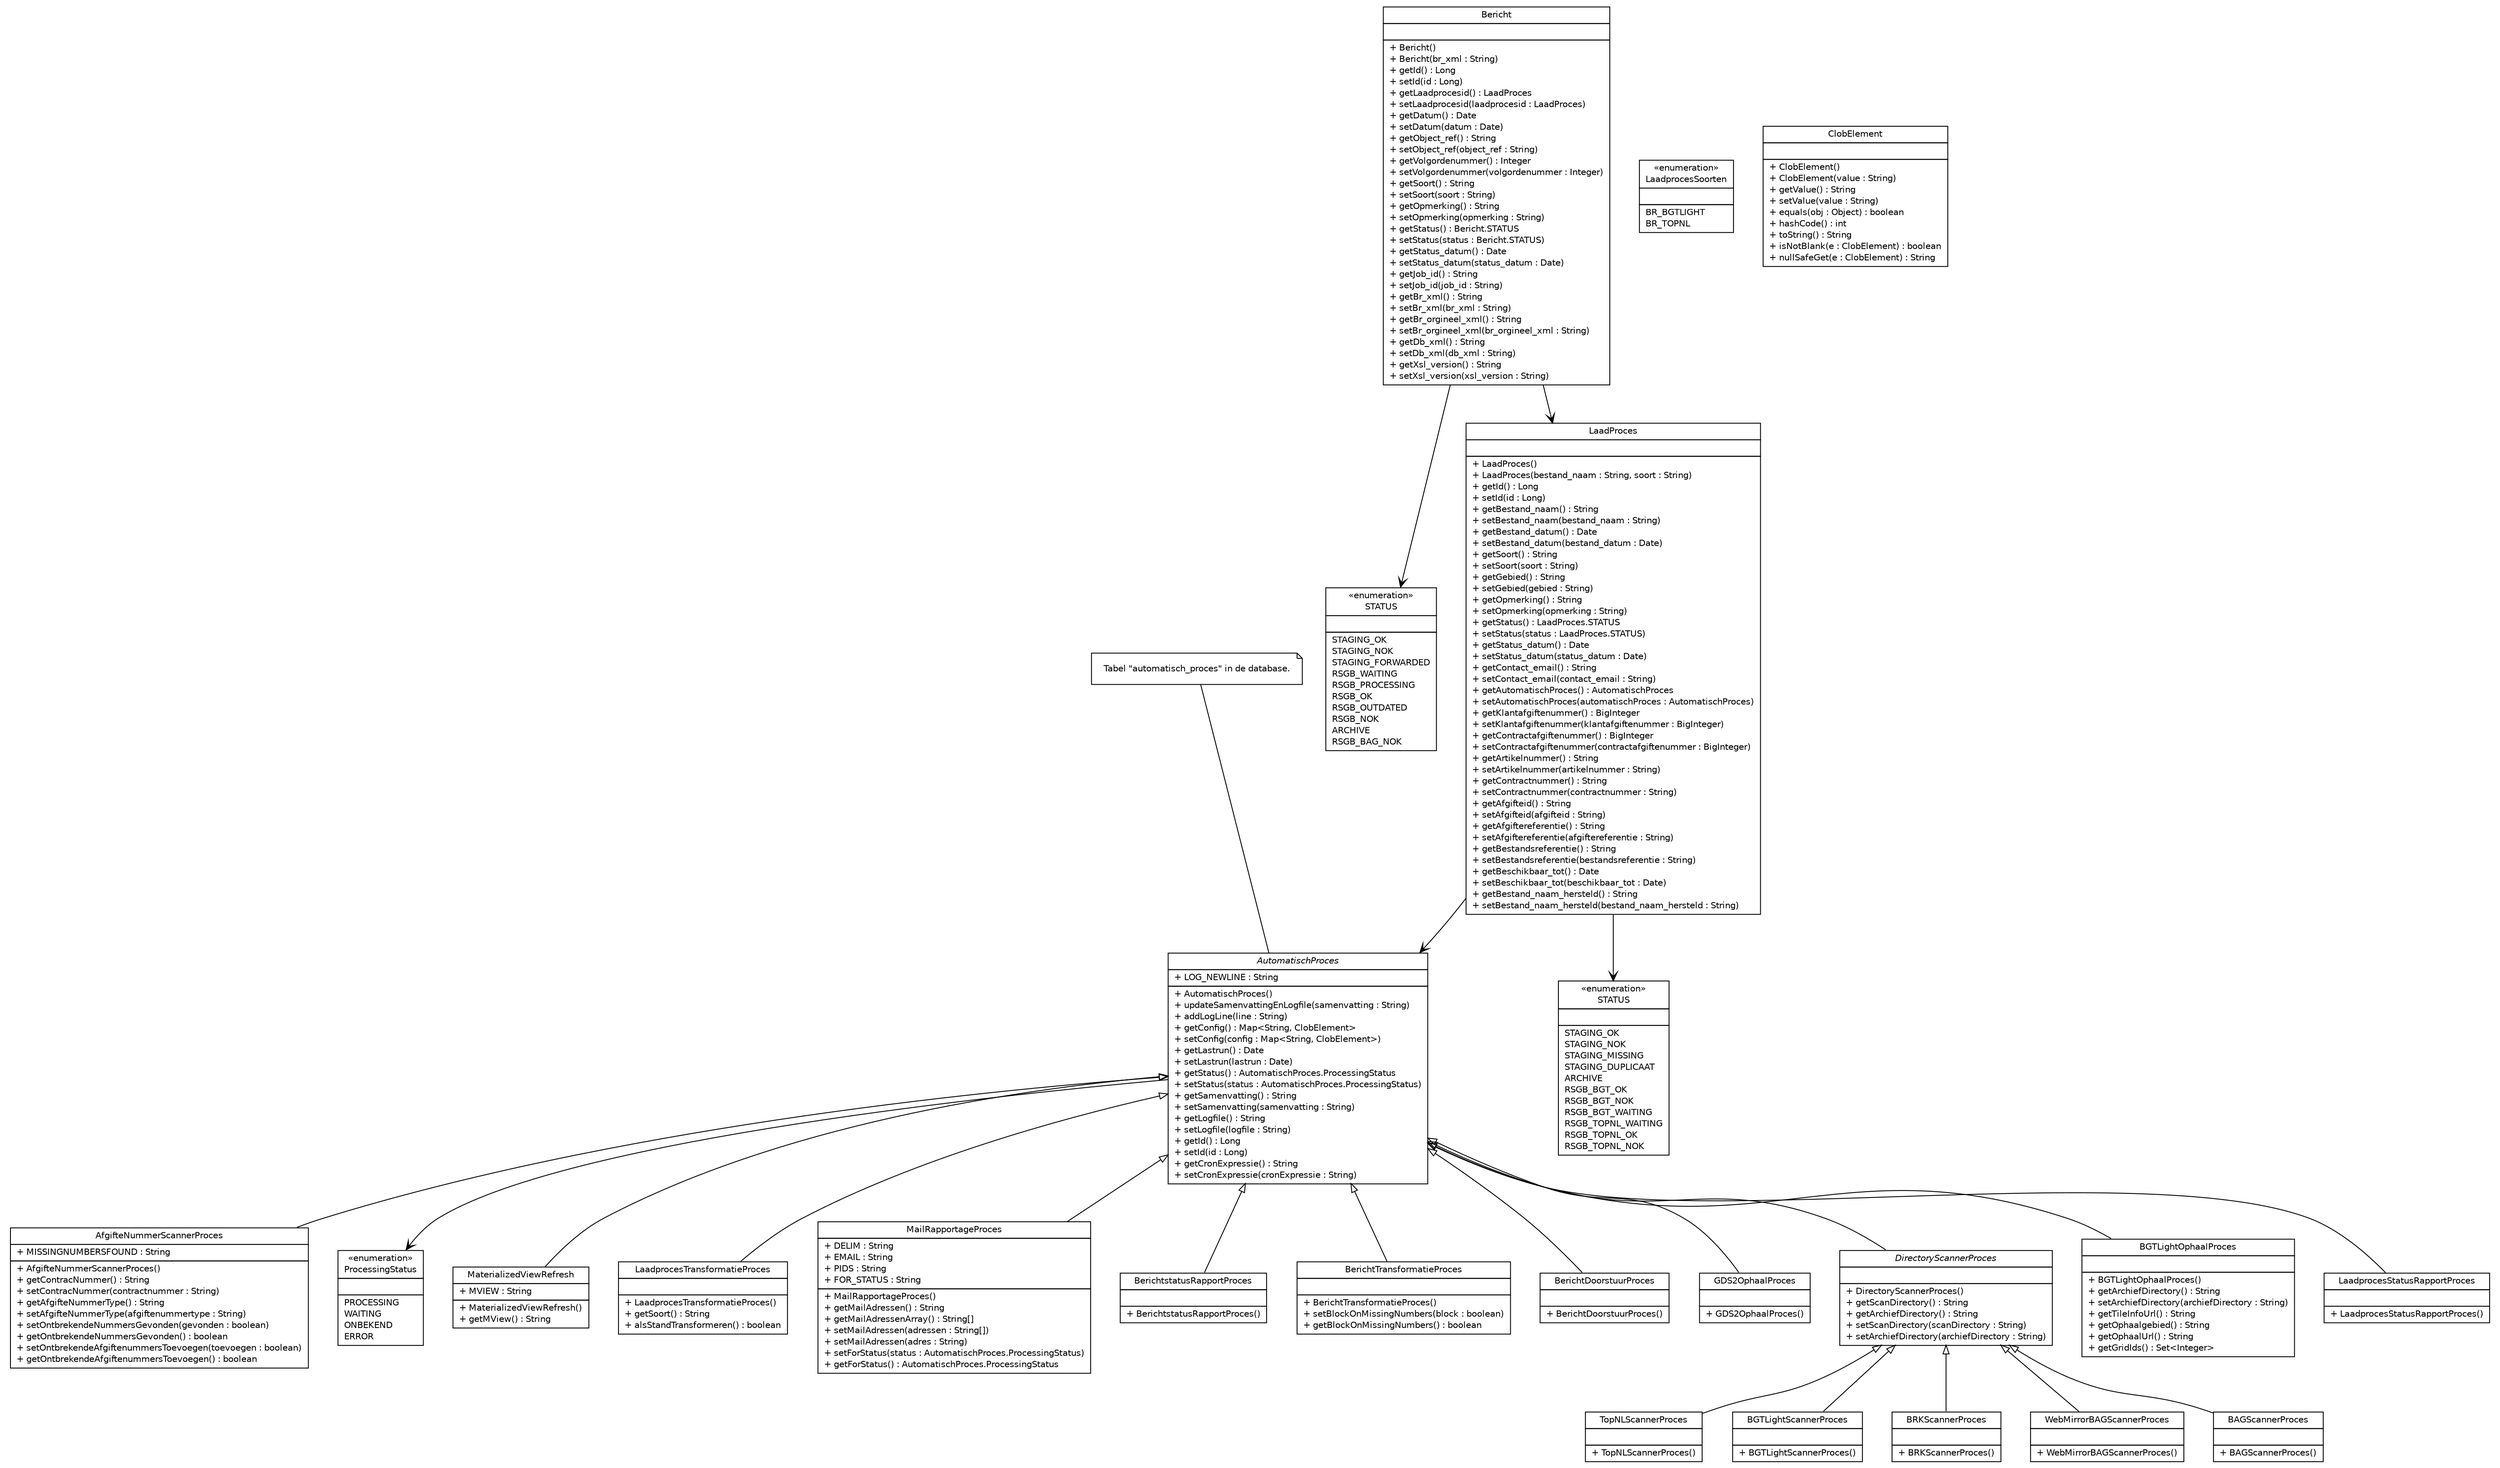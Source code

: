#!/usr/local/bin/dot
#
# Class diagram 
# Generated by UMLGraph version R5_6-24-gf6e263 (http://www.umlgraph.org/)
#

digraph G {
	edge [fontname="Helvetica",fontsize=10,labelfontname="Helvetica",labelfontsize=10];
	node [fontname="Helvetica",fontsize=10,shape=plaintext];
	nodesep=0.25;
	ranksep=0.5;
	// nl.b3p.brmo.persistence.staging.TopNLScannerProces
	c0 [label=<<table title="nl.b3p.brmo.persistence.staging.TopNLScannerProces" border="0" cellborder="1" cellspacing="0" cellpadding="2" port="p" href="./TopNLScannerProces.html">
		<tr><td><table border="0" cellspacing="0" cellpadding="1">
<tr><td align="center" balign="center"> TopNLScannerProces </td></tr>
		</table></td></tr>
		<tr><td><table border="0" cellspacing="0" cellpadding="1">
<tr><td align="left" balign="left">  </td></tr>
		</table></td></tr>
		<tr><td><table border="0" cellspacing="0" cellpadding="1">
<tr><td align="left" balign="left"> + TopNLScannerProces() </td></tr>
		</table></td></tr>
		</table>>, URL="./TopNLScannerProces.html", fontname="Helvetica", fontcolor="black", fontsize=10.0];
	// nl.b3p.brmo.persistence.staging.BGTLightScannerProces
	c1 [label=<<table title="nl.b3p.brmo.persistence.staging.BGTLightScannerProces" border="0" cellborder="1" cellspacing="0" cellpadding="2" port="p" href="./BGTLightScannerProces.html">
		<tr><td><table border="0" cellspacing="0" cellpadding="1">
<tr><td align="center" balign="center"> BGTLightScannerProces </td></tr>
		</table></td></tr>
		<tr><td><table border="0" cellspacing="0" cellpadding="1">
<tr><td align="left" balign="left">  </td></tr>
		</table></td></tr>
		<tr><td><table border="0" cellspacing="0" cellpadding="1">
<tr><td align="left" balign="left"> + BGTLightScannerProces() </td></tr>
		</table></td></tr>
		</table>>, URL="./BGTLightScannerProces.html", fontname="Helvetica", fontcolor="black", fontsize=10.0];
	// nl.b3p.brmo.persistence.staging.AfgifteNummerScannerProces
	c2 [label=<<table title="nl.b3p.brmo.persistence.staging.AfgifteNummerScannerProces" border="0" cellborder="1" cellspacing="0" cellpadding="2" port="p" href="./AfgifteNummerScannerProces.html">
		<tr><td><table border="0" cellspacing="0" cellpadding="1">
<tr><td align="center" balign="center"> AfgifteNummerScannerProces </td></tr>
		</table></td></tr>
		<tr><td><table border="0" cellspacing="0" cellpadding="1">
<tr><td align="left" balign="left"> + MISSINGNUMBERSFOUND : String </td></tr>
		</table></td></tr>
		<tr><td><table border="0" cellspacing="0" cellpadding="1">
<tr><td align="left" balign="left"> + AfgifteNummerScannerProces() </td></tr>
<tr><td align="left" balign="left"> + getContracNummer() : String </td></tr>
<tr><td align="left" balign="left"> + setContracNummer(contractnummer : String) </td></tr>
<tr><td align="left" balign="left"> + getAfgifteNummerType() : String </td></tr>
<tr><td align="left" balign="left"> + setAfgifteNummerType(afgiftenummertype : String) </td></tr>
<tr><td align="left" balign="left"> + setOntbrekendeNummersGevonden(gevonden : boolean) </td></tr>
<tr><td align="left" balign="left"> + getOntbrekendeNummersGevonden() : boolean </td></tr>
<tr><td align="left" balign="left"> + setOntbrekendeAfgiftenummersToevoegen(toevoegen : boolean) </td></tr>
<tr><td align="left" balign="left"> + getOntbrekendeAfgiftenummersToevoegen() : boolean </td></tr>
		</table></td></tr>
		</table>>, URL="./AfgifteNummerScannerProces.html", fontname="Helvetica", fontcolor="black", fontsize=10.0];
	// nl.b3p.brmo.persistence.staging.AutomatischProces
	c3 [label=<<table title="nl.b3p.brmo.persistence.staging.AutomatischProces" border="0" cellborder="1" cellspacing="0" cellpadding="2" port="p" href="./AutomatischProces.html">
		<tr><td><table border="0" cellspacing="0" cellpadding="1">
<tr><td align="center" balign="center"><font face="Helvetica-Oblique"> AutomatischProces </font></td></tr>
		</table></td></tr>
		<tr><td><table border="0" cellspacing="0" cellpadding="1">
<tr><td align="left" balign="left"> + LOG_NEWLINE : String </td></tr>
		</table></td></tr>
		<tr><td><table border="0" cellspacing="0" cellpadding="1">
<tr><td align="left" balign="left"> + AutomatischProces() </td></tr>
<tr><td align="left" balign="left"> + updateSamenvattingEnLogfile(samenvatting : String) </td></tr>
<tr><td align="left" balign="left"> + addLogLine(line : String) </td></tr>
<tr><td align="left" balign="left"> + getConfig() : Map&lt;String, ClobElement&gt; </td></tr>
<tr><td align="left" balign="left"> + setConfig(config : Map&lt;String, ClobElement&gt;) </td></tr>
<tr><td align="left" balign="left"> + getLastrun() : Date </td></tr>
<tr><td align="left" balign="left"> + setLastrun(lastrun : Date) </td></tr>
<tr><td align="left" balign="left"> + getStatus() : AutomatischProces.ProcessingStatus </td></tr>
<tr><td align="left" balign="left"> + setStatus(status : AutomatischProces.ProcessingStatus) </td></tr>
<tr><td align="left" balign="left"> + getSamenvatting() : String </td></tr>
<tr><td align="left" balign="left"> + setSamenvatting(samenvatting : String) </td></tr>
<tr><td align="left" balign="left"> + getLogfile() : String </td></tr>
<tr><td align="left" balign="left"> + setLogfile(logfile : String) </td></tr>
<tr><td align="left" balign="left"> + getId() : Long </td></tr>
<tr><td align="left" balign="left"> + setId(id : Long) </td></tr>
<tr><td align="left" balign="left"> + getCronExpressie() : String </td></tr>
<tr><td align="left" balign="left"> + setCronExpressie(cronExpressie : String) </td></tr>
		</table></td></tr>
		</table>>, URL="./AutomatischProces.html", fontname="Helvetica", fontcolor="black", fontsize=10.0];
	// Note annotation
	n0cc3 [label=<<table title="nl.b3p.brmo.persistence.staging.AutomatischProces" border="0" cellborder="0" cellspacing="0" cellpadding="2" port="p" href="./AutomatischProces.html">
		<tr><td><table border="0" cellspacing="0" cellpadding="1">
<tr><td align="left" balign="left"> Tabel "automatisch_proces" in de database. </td></tr>
		</table></td></tr>
		</table>>, fontname="Helvetica", fontcolor="black", fontsize=10.0, shape=note];
	n0cc3 -> c3:p[arrowhead=none];
	// nl.b3p.brmo.persistence.staging.AutomatischProces.ProcessingStatus
	c4 [label=<<table title="nl.b3p.brmo.persistence.staging.AutomatischProces.ProcessingStatus" border="0" cellborder="1" cellspacing="0" cellpadding="2" port="p" href="./AutomatischProces.ProcessingStatus.html">
		<tr><td><table border="0" cellspacing="0" cellpadding="1">
<tr><td align="center" balign="center"> &#171;enumeration&#187; </td></tr>
<tr><td align="center" balign="center"> ProcessingStatus </td></tr>
		</table></td></tr>
		<tr><td><table border="0" cellspacing="0" cellpadding="1">
<tr><td align="left" balign="left">  </td></tr>
		</table></td></tr>
		<tr><td><table border="0" cellspacing="0" cellpadding="1">
<tr><td align="left" balign="left"> PROCESSING </td></tr>
<tr><td align="left" balign="left"> WAITING </td></tr>
<tr><td align="left" balign="left"> ONBEKEND </td></tr>
<tr><td align="left" balign="left"> ERROR </td></tr>
		</table></td></tr>
		</table>>, URL="./AutomatischProces.ProcessingStatus.html", fontname="Helvetica", fontcolor="black", fontsize=10.0];
	// nl.b3p.brmo.persistence.staging.MaterializedViewRefresh
	c5 [label=<<table title="nl.b3p.brmo.persistence.staging.MaterializedViewRefresh" border="0" cellborder="1" cellspacing="0" cellpadding="2" port="p" href="./MaterializedViewRefresh.html">
		<tr><td><table border="0" cellspacing="0" cellpadding="1">
<tr><td align="center" balign="center"> MaterializedViewRefresh </td></tr>
		</table></td></tr>
		<tr><td><table border="0" cellspacing="0" cellpadding="1">
<tr><td align="left" balign="left"> + MVIEW : String </td></tr>
		</table></td></tr>
		<tr><td><table border="0" cellspacing="0" cellpadding="1">
<tr><td align="left" balign="left"> + MaterializedViewRefresh() </td></tr>
<tr><td align="left" balign="left"> + getMView() : String </td></tr>
		</table></td></tr>
		</table>>, URL="./MaterializedViewRefresh.html", fontname="Helvetica", fontcolor="black", fontsize=10.0];
	// nl.b3p.brmo.persistence.staging.LaadprocesTransformatieProces
	c6 [label=<<table title="nl.b3p.brmo.persistence.staging.LaadprocesTransformatieProces" border="0" cellborder="1" cellspacing="0" cellpadding="2" port="p" href="./LaadprocesTransformatieProces.html">
		<tr><td><table border="0" cellspacing="0" cellpadding="1">
<tr><td align="center" balign="center"> LaadprocesTransformatieProces </td></tr>
		</table></td></tr>
		<tr><td><table border="0" cellspacing="0" cellpadding="1">
<tr><td align="left" balign="left">  </td></tr>
		</table></td></tr>
		<tr><td><table border="0" cellspacing="0" cellpadding="1">
<tr><td align="left" balign="left"> + LaadprocesTransformatieProces() </td></tr>
<tr><td align="left" balign="left"> + getSoort() : String </td></tr>
<tr><td align="left" balign="left"> + alsStandTransformeren() : boolean </td></tr>
		</table></td></tr>
		</table>>, URL="./LaadprocesTransformatieProces.html", fontname="Helvetica", fontcolor="black", fontsize=10.0];
	// nl.b3p.brmo.persistence.staging.LaadprocesTransformatieProces.LaadprocesSoorten
	c7 [label=<<table title="nl.b3p.brmo.persistence.staging.LaadprocesTransformatieProces.LaadprocesSoorten" border="0" cellborder="1" cellspacing="0" cellpadding="2" port="p" href="./LaadprocesTransformatieProces.LaadprocesSoorten.html">
		<tr><td><table border="0" cellspacing="0" cellpadding="1">
<tr><td align="center" balign="center"> &#171;enumeration&#187; </td></tr>
<tr><td align="center" balign="center"> LaadprocesSoorten </td></tr>
		</table></td></tr>
		<tr><td><table border="0" cellspacing="0" cellpadding="1">
<tr><td align="left" balign="left">  </td></tr>
		</table></td></tr>
		<tr><td><table border="0" cellspacing="0" cellpadding="1">
<tr><td align="left" balign="left"> BR_BGTLIGHT </td></tr>
<tr><td align="left" balign="left"> BR_TOPNL </td></tr>
		</table></td></tr>
		</table>>, URL="./LaadprocesTransformatieProces.LaadprocesSoorten.html", fontname="Helvetica", fontcolor="black", fontsize=10.0];
	// nl.b3p.brmo.persistence.staging.BRKScannerProces
	c8 [label=<<table title="nl.b3p.brmo.persistence.staging.BRKScannerProces" border="0" cellborder="1" cellspacing="0" cellpadding="2" port="p" href="./BRKScannerProces.html">
		<tr><td><table border="0" cellspacing="0" cellpadding="1">
<tr><td align="center" balign="center"> BRKScannerProces </td></tr>
		</table></td></tr>
		<tr><td><table border="0" cellspacing="0" cellpadding="1">
<tr><td align="left" balign="left">  </td></tr>
		</table></td></tr>
		<tr><td><table border="0" cellspacing="0" cellpadding="1">
<tr><td align="left" balign="left"> + BRKScannerProces() </td></tr>
		</table></td></tr>
		</table>>, URL="./BRKScannerProces.html", fontname="Helvetica", fontcolor="black", fontsize=10.0];
	// nl.b3p.brmo.persistence.staging.MailRapportageProces
	c9 [label=<<table title="nl.b3p.brmo.persistence.staging.MailRapportageProces" border="0" cellborder="1" cellspacing="0" cellpadding="2" port="p" href="./MailRapportageProces.html">
		<tr><td><table border="0" cellspacing="0" cellpadding="1">
<tr><td align="center" balign="center"> MailRapportageProces </td></tr>
		</table></td></tr>
		<tr><td><table border="0" cellspacing="0" cellpadding="1">
<tr><td align="left" balign="left"> + DELIM : String </td></tr>
<tr><td align="left" balign="left"> + EMAIL : String </td></tr>
<tr><td align="left" balign="left"> + PIDS : String </td></tr>
<tr><td align="left" balign="left"> + FOR_STATUS : String </td></tr>
		</table></td></tr>
		<tr><td><table border="0" cellspacing="0" cellpadding="1">
<tr><td align="left" balign="left"> + MailRapportageProces() </td></tr>
<tr><td align="left" balign="left"> + getMailAdressen() : String </td></tr>
<tr><td align="left" balign="left"> + getMailAdressenArray() : String[] </td></tr>
<tr><td align="left" balign="left"> + setMailAdressen(adressen : String[]) </td></tr>
<tr><td align="left" balign="left"> + setMailAdressen(adres : String) </td></tr>
<tr><td align="left" balign="left"> + setForStatus(status : AutomatischProces.ProcessingStatus) </td></tr>
<tr><td align="left" balign="left"> + getForStatus() : AutomatischProces.ProcessingStatus </td></tr>
		</table></td></tr>
		</table>>, URL="./MailRapportageProces.html", fontname="Helvetica", fontcolor="black", fontsize=10.0];
	// nl.b3p.brmo.persistence.staging.BerichtstatusRapportProces
	c10 [label=<<table title="nl.b3p.brmo.persistence.staging.BerichtstatusRapportProces" border="0" cellborder="1" cellspacing="0" cellpadding="2" port="p" href="./BerichtstatusRapportProces.html">
		<tr><td><table border="0" cellspacing="0" cellpadding="1">
<tr><td align="center" balign="center"> BerichtstatusRapportProces </td></tr>
		</table></td></tr>
		<tr><td><table border="0" cellspacing="0" cellpadding="1">
<tr><td align="left" balign="left">  </td></tr>
		</table></td></tr>
		<tr><td><table border="0" cellspacing="0" cellpadding="1">
<tr><td align="left" balign="left"> + BerichtstatusRapportProces() </td></tr>
		</table></td></tr>
		</table>>, URL="./BerichtstatusRapportProces.html", fontname="Helvetica", fontcolor="black", fontsize=10.0];
	// nl.b3p.brmo.persistence.staging.BerichtTransformatieProces
	c11 [label=<<table title="nl.b3p.brmo.persistence.staging.BerichtTransformatieProces" border="0" cellborder="1" cellspacing="0" cellpadding="2" port="p" href="./BerichtTransformatieProces.html">
		<tr><td><table border="0" cellspacing="0" cellpadding="1">
<tr><td align="center" balign="center"> BerichtTransformatieProces </td></tr>
		</table></td></tr>
		<tr><td><table border="0" cellspacing="0" cellpadding="1">
<tr><td align="left" balign="left">  </td></tr>
		</table></td></tr>
		<tr><td><table border="0" cellspacing="0" cellpadding="1">
<tr><td align="left" balign="left"> + BerichtTransformatieProces() </td></tr>
<tr><td align="left" balign="left"> + setBlockOnMissingNumbers(block : boolean) </td></tr>
<tr><td align="left" balign="left"> + getBlockOnMissingNumbers() : boolean </td></tr>
		</table></td></tr>
		</table>>, URL="./BerichtTransformatieProces.html", fontname="Helvetica", fontcolor="black", fontsize=10.0];
	// nl.b3p.brmo.persistence.staging.BerichtDoorstuurProces
	c12 [label=<<table title="nl.b3p.brmo.persistence.staging.BerichtDoorstuurProces" border="0" cellborder="1" cellspacing="0" cellpadding="2" port="p" href="./BerichtDoorstuurProces.html">
		<tr><td><table border="0" cellspacing="0" cellpadding="1">
<tr><td align="center" balign="center"> BerichtDoorstuurProces </td></tr>
		</table></td></tr>
		<tr><td><table border="0" cellspacing="0" cellpadding="1">
<tr><td align="left" balign="left">  </td></tr>
		</table></td></tr>
		<tr><td><table border="0" cellspacing="0" cellpadding="1">
<tr><td align="left" balign="left"> + BerichtDoorstuurProces() </td></tr>
		</table></td></tr>
		</table>>, URL="./BerichtDoorstuurProces.html", fontname="Helvetica", fontcolor="black", fontsize=10.0];
	// nl.b3p.brmo.persistence.staging.WebMirrorBAGScannerProces
	c13 [label=<<table title="nl.b3p.brmo.persistence.staging.WebMirrorBAGScannerProces" border="0" cellborder="1" cellspacing="0" cellpadding="2" port="p" href="./WebMirrorBAGScannerProces.html">
		<tr><td><table border="0" cellspacing="0" cellpadding="1">
<tr><td align="center" balign="center"> WebMirrorBAGScannerProces </td></tr>
		</table></td></tr>
		<tr><td><table border="0" cellspacing="0" cellpadding="1">
<tr><td align="left" balign="left">  </td></tr>
		</table></td></tr>
		<tr><td><table border="0" cellspacing="0" cellpadding="1">
<tr><td align="left" balign="left"> + WebMirrorBAGScannerProces() </td></tr>
		</table></td></tr>
		</table>>, URL="./WebMirrorBAGScannerProces.html", fontname="Helvetica", fontcolor="black", fontsize=10.0];
	// nl.b3p.brmo.persistence.staging.GDS2OphaalProces
	c14 [label=<<table title="nl.b3p.brmo.persistence.staging.GDS2OphaalProces" border="0" cellborder="1" cellspacing="0" cellpadding="2" port="p" href="./GDS2OphaalProces.html">
		<tr><td><table border="0" cellspacing="0" cellpadding="1">
<tr><td align="center" balign="center"> GDS2OphaalProces </td></tr>
		</table></td></tr>
		<tr><td><table border="0" cellspacing="0" cellpadding="1">
<tr><td align="left" balign="left">  </td></tr>
		</table></td></tr>
		<tr><td><table border="0" cellspacing="0" cellpadding="1">
<tr><td align="left" balign="left"> + GDS2OphaalProces() </td></tr>
		</table></td></tr>
		</table>>, URL="./GDS2OphaalProces.html", fontname="Helvetica", fontcolor="black", fontsize=10.0];
	// nl.b3p.brmo.persistence.staging.DirectoryScannerProces
	c15 [label=<<table title="nl.b3p.brmo.persistence.staging.DirectoryScannerProces" border="0" cellborder="1" cellspacing="0" cellpadding="2" port="p" href="./DirectoryScannerProces.html">
		<tr><td><table border="0" cellspacing="0" cellpadding="1">
<tr><td align="center" balign="center"><font face="Helvetica-Oblique"> DirectoryScannerProces </font></td></tr>
		</table></td></tr>
		<tr><td><table border="0" cellspacing="0" cellpadding="1">
<tr><td align="left" balign="left">  </td></tr>
		</table></td></tr>
		<tr><td><table border="0" cellspacing="0" cellpadding="1">
<tr><td align="left" balign="left"> + DirectoryScannerProces() </td></tr>
<tr><td align="left" balign="left"> + getScanDirectory() : String </td></tr>
<tr><td align="left" balign="left"> + getArchiefDirectory() : String </td></tr>
<tr><td align="left" balign="left"> + setScanDirectory(scanDirectory : String) </td></tr>
<tr><td align="left" balign="left"> + setArchiefDirectory(archiefDirectory : String) </td></tr>
		</table></td></tr>
		</table>>, URL="./DirectoryScannerProces.html", fontname="Helvetica", fontcolor="black", fontsize=10.0];
	// nl.b3p.brmo.persistence.staging.Bericht
	c16 [label=<<table title="nl.b3p.brmo.persistence.staging.Bericht" border="0" cellborder="1" cellspacing="0" cellpadding="2" port="p" href="./Bericht.html">
		<tr><td><table border="0" cellspacing="0" cellpadding="1">
<tr><td align="center" balign="center"> Bericht </td></tr>
		</table></td></tr>
		<tr><td><table border="0" cellspacing="0" cellpadding="1">
<tr><td align="left" balign="left">  </td></tr>
		</table></td></tr>
		<tr><td><table border="0" cellspacing="0" cellpadding="1">
<tr><td align="left" balign="left"> + Bericht() </td></tr>
<tr><td align="left" balign="left"> + Bericht(br_xml : String) </td></tr>
<tr><td align="left" balign="left"> + getId() : Long </td></tr>
<tr><td align="left" balign="left"> + setId(id : Long) </td></tr>
<tr><td align="left" balign="left"> + getLaadprocesid() : LaadProces </td></tr>
<tr><td align="left" balign="left"> + setLaadprocesid(laadprocesid : LaadProces) </td></tr>
<tr><td align="left" balign="left"> + getDatum() : Date </td></tr>
<tr><td align="left" balign="left"> + setDatum(datum : Date) </td></tr>
<tr><td align="left" balign="left"> + getObject_ref() : String </td></tr>
<tr><td align="left" balign="left"> + setObject_ref(object_ref : String) </td></tr>
<tr><td align="left" balign="left"> + getVolgordenummer() : Integer </td></tr>
<tr><td align="left" balign="left"> + setVolgordenummer(volgordenummer : Integer) </td></tr>
<tr><td align="left" balign="left"> + getSoort() : String </td></tr>
<tr><td align="left" balign="left"> + setSoort(soort : String) </td></tr>
<tr><td align="left" balign="left"> + getOpmerking() : String </td></tr>
<tr><td align="left" balign="left"> + setOpmerking(opmerking : String) </td></tr>
<tr><td align="left" balign="left"> + getStatus() : Bericht.STATUS </td></tr>
<tr><td align="left" balign="left"> + setStatus(status : Bericht.STATUS) </td></tr>
<tr><td align="left" balign="left"> + getStatus_datum() : Date </td></tr>
<tr><td align="left" balign="left"> + setStatus_datum(status_datum : Date) </td></tr>
<tr><td align="left" balign="left"> + getJob_id() : String </td></tr>
<tr><td align="left" balign="left"> + setJob_id(job_id : String) </td></tr>
<tr><td align="left" balign="left"> + getBr_xml() : String </td></tr>
<tr><td align="left" balign="left"> + setBr_xml(br_xml : String) </td></tr>
<tr><td align="left" balign="left"> + getBr_orgineel_xml() : String </td></tr>
<tr><td align="left" balign="left"> + setBr_orgineel_xml(br_orgineel_xml : String) </td></tr>
<tr><td align="left" balign="left"> + getDb_xml() : String </td></tr>
<tr><td align="left" balign="left"> + setDb_xml(db_xml : String) </td></tr>
<tr><td align="left" balign="left"> + getXsl_version() : String </td></tr>
<tr><td align="left" balign="left"> + setXsl_version(xsl_version : String) </td></tr>
		</table></td></tr>
		</table>>, URL="./Bericht.html", fontname="Helvetica", fontcolor="black", fontsize=10.0];
	// nl.b3p.brmo.persistence.staging.Bericht.STATUS
	c17 [label=<<table title="nl.b3p.brmo.persistence.staging.Bericht.STATUS" border="0" cellborder="1" cellspacing="0" cellpadding="2" port="p" href="./Bericht.STATUS.html">
		<tr><td><table border="0" cellspacing="0" cellpadding="1">
<tr><td align="center" balign="center"> &#171;enumeration&#187; </td></tr>
<tr><td align="center" balign="center"> STATUS </td></tr>
		</table></td></tr>
		<tr><td><table border="0" cellspacing="0" cellpadding="1">
<tr><td align="left" balign="left">  </td></tr>
		</table></td></tr>
		<tr><td><table border="0" cellspacing="0" cellpadding="1">
<tr><td align="left" balign="left"> STAGING_OK </td></tr>
<tr><td align="left" balign="left"> STAGING_NOK </td></tr>
<tr><td align="left" balign="left"> STAGING_FORWARDED </td></tr>
<tr><td align="left" balign="left"> RSGB_WAITING </td></tr>
<tr><td align="left" balign="left"> RSGB_PROCESSING </td></tr>
<tr><td align="left" balign="left"> RSGB_OK </td></tr>
<tr><td align="left" balign="left"> RSGB_OUTDATED </td></tr>
<tr><td align="left" balign="left"> RSGB_NOK </td></tr>
<tr><td align="left" balign="left"> ARCHIVE </td></tr>
<tr><td align="left" balign="left"> RSGB_BAG_NOK </td></tr>
		</table></td></tr>
		</table>>, URL="./Bericht.STATUS.html", fontname="Helvetica", fontcolor="black", fontsize=10.0];
	// nl.b3p.brmo.persistence.staging.ClobElement
	c18 [label=<<table title="nl.b3p.brmo.persistence.staging.ClobElement" border="0" cellborder="1" cellspacing="0" cellpadding="2" port="p" href="./ClobElement.html">
		<tr><td><table border="0" cellspacing="0" cellpadding="1">
<tr><td align="center" balign="center"> ClobElement </td></tr>
		</table></td></tr>
		<tr><td><table border="0" cellspacing="0" cellpadding="1">
<tr><td align="left" balign="left">  </td></tr>
		</table></td></tr>
		<tr><td><table border="0" cellspacing="0" cellpadding="1">
<tr><td align="left" balign="left"> + ClobElement() </td></tr>
<tr><td align="left" balign="left"> + ClobElement(value : String) </td></tr>
<tr><td align="left" balign="left"> + getValue() : String </td></tr>
<tr><td align="left" balign="left"> + setValue(value : String) </td></tr>
<tr><td align="left" balign="left"> + equals(obj : Object) : boolean </td></tr>
<tr><td align="left" balign="left"> + hashCode() : int </td></tr>
<tr><td align="left" balign="left"> + toString() : String </td></tr>
<tr><td align="left" balign="left"> + isNotBlank(e : ClobElement) : boolean </td></tr>
<tr><td align="left" balign="left"> + nullSafeGet(e : ClobElement) : String </td></tr>
		</table></td></tr>
		</table>>, URL="./ClobElement.html", fontname="Helvetica", fontcolor="black", fontsize=10.0];
	// nl.b3p.brmo.persistence.staging.BAGScannerProces
	c19 [label=<<table title="nl.b3p.brmo.persistence.staging.BAGScannerProces" border="0" cellborder="1" cellspacing="0" cellpadding="2" port="p" href="./BAGScannerProces.html">
		<tr><td><table border="0" cellspacing="0" cellpadding="1">
<tr><td align="center" balign="center"> BAGScannerProces </td></tr>
		</table></td></tr>
		<tr><td><table border="0" cellspacing="0" cellpadding="1">
<tr><td align="left" balign="left">  </td></tr>
		</table></td></tr>
		<tr><td><table border="0" cellspacing="0" cellpadding="1">
<tr><td align="left" balign="left"> + BAGScannerProces() </td></tr>
		</table></td></tr>
		</table>>, URL="./BAGScannerProces.html", fontname="Helvetica", fontcolor="black", fontsize=10.0];
	// nl.b3p.brmo.persistence.staging.LaadProces
	c20 [label=<<table title="nl.b3p.brmo.persistence.staging.LaadProces" border="0" cellborder="1" cellspacing="0" cellpadding="2" port="p" href="./LaadProces.html">
		<tr><td><table border="0" cellspacing="0" cellpadding="1">
<tr><td align="center" balign="center"> LaadProces </td></tr>
		</table></td></tr>
		<tr><td><table border="0" cellspacing="0" cellpadding="1">
<tr><td align="left" balign="left">  </td></tr>
		</table></td></tr>
		<tr><td><table border="0" cellspacing="0" cellpadding="1">
<tr><td align="left" balign="left"> + LaadProces() </td></tr>
<tr><td align="left" balign="left"> + LaadProces(bestand_naam : String, soort : String) </td></tr>
<tr><td align="left" balign="left"> + getId() : Long </td></tr>
<tr><td align="left" balign="left"> + setId(id : Long) </td></tr>
<tr><td align="left" balign="left"> + getBestand_naam() : String </td></tr>
<tr><td align="left" balign="left"> + setBestand_naam(bestand_naam : String) </td></tr>
<tr><td align="left" balign="left"> + getBestand_datum() : Date </td></tr>
<tr><td align="left" balign="left"> + setBestand_datum(bestand_datum : Date) </td></tr>
<tr><td align="left" balign="left"> + getSoort() : String </td></tr>
<tr><td align="left" balign="left"> + setSoort(soort : String) </td></tr>
<tr><td align="left" balign="left"> + getGebied() : String </td></tr>
<tr><td align="left" balign="left"> + setGebied(gebied : String) </td></tr>
<tr><td align="left" balign="left"> + getOpmerking() : String </td></tr>
<tr><td align="left" balign="left"> + setOpmerking(opmerking : String) </td></tr>
<tr><td align="left" balign="left"> + getStatus() : LaadProces.STATUS </td></tr>
<tr><td align="left" balign="left"> + setStatus(status : LaadProces.STATUS) </td></tr>
<tr><td align="left" balign="left"> + getStatus_datum() : Date </td></tr>
<tr><td align="left" balign="left"> + setStatus_datum(status_datum : Date) </td></tr>
<tr><td align="left" balign="left"> + getContact_email() : String </td></tr>
<tr><td align="left" balign="left"> + setContact_email(contact_email : String) </td></tr>
<tr><td align="left" balign="left"> + getAutomatischProces() : AutomatischProces </td></tr>
<tr><td align="left" balign="left"> + setAutomatischProces(automatischProces : AutomatischProces) </td></tr>
<tr><td align="left" balign="left"> + getKlantafgiftenummer() : BigInteger </td></tr>
<tr><td align="left" balign="left"> + setKlantafgiftenummer(klantafgiftenummer : BigInteger) </td></tr>
<tr><td align="left" balign="left"> + getContractafgiftenummer() : BigInteger </td></tr>
<tr><td align="left" balign="left"> + setContractafgiftenummer(contractafgiftenummer : BigInteger) </td></tr>
<tr><td align="left" balign="left"> + getArtikelnummer() : String </td></tr>
<tr><td align="left" balign="left"> + setArtikelnummer(artikelnummer : String) </td></tr>
<tr><td align="left" balign="left"> + getContractnummer() : String </td></tr>
<tr><td align="left" balign="left"> + setContractnummer(contractnummer : String) </td></tr>
<tr><td align="left" balign="left"> + getAfgifteid() : String </td></tr>
<tr><td align="left" balign="left"> + setAfgifteid(afgifteid : String) </td></tr>
<tr><td align="left" balign="left"> + getAfgiftereferentie() : String </td></tr>
<tr><td align="left" balign="left"> + setAfgiftereferentie(afgiftereferentie : String) </td></tr>
<tr><td align="left" balign="left"> + getBestandsreferentie() : String </td></tr>
<tr><td align="left" balign="left"> + setBestandsreferentie(bestandsreferentie : String) </td></tr>
<tr><td align="left" balign="left"> + getBeschikbaar_tot() : Date </td></tr>
<tr><td align="left" balign="left"> + setBeschikbaar_tot(beschikbaar_tot : Date) </td></tr>
<tr><td align="left" balign="left"> + getBestand_naam_hersteld() : String </td></tr>
<tr><td align="left" balign="left"> + setBestand_naam_hersteld(bestand_naam_hersteld : String) </td></tr>
		</table></td></tr>
		</table>>, URL="./LaadProces.html", fontname="Helvetica", fontcolor="black", fontsize=10.0];
	// nl.b3p.brmo.persistence.staging.LaadProces.STATUS
	c21 [label=<<table title="nl.b3p.brmo.persistence.staging.LaadProces.STATUS" border="0" cellborder="1" cellspacing="0" cellpadding="2" port="p" href="./LaadProces.STATUS.html">
		<tr><td><table border="0" cellspacing="0" cellpadding="1">
<tr><td align="center" balign="center"> &#171;enumeration&#187; </td></tr>
<tr><td align="center" balign="center"> STATUS </td></tr>
		</table></td></tr>
		<tr><td><table border="0" cellspacing="0" cellpadding="1">
<tr><td align="left" balign="left">  </td></tr>
		</table></td></tr>
		<tr><td><table border="0" cellspacing="0" cellpadding="1">
<tr><td align="left" balign="left"> STAGING_OK </td></tr>
<tr><td align="left" balign="left"> STAGING_NOK </td></tr>
<tr><td align="left" balign="left"> STAGING_MISSING </td></tr>
<tr><td align="left" balign="left"> STAGING_DUPLICAAT </td></tr>
<tr><td align="left" balign="left"> ARCHIVE </td></tr>
<tr><td align="left" balign="left"> RSGB_BGT_OK </td></tr>
<tr><td align="left" balign="left"> RSGB_BGT_NOK </td></tr>
<tr><td align="left" balign="left"> RSGB_BGT_WAITING </td></tr>
<tr><td align="left" balign="left"> RSGB_TOPNL_WAITING </td></tr>
<tr><td align="left" balign="left"> RSGB_TOPNL_OK </td></tr>
<tr><td align="left" balign="left"> RSGB_TOPNL_NOK </td></tr>
		</table></td></tr>
		</table>>, URL="./LaadProces.STATUS.html", fontname="Helvetica", fontcolor="black", fontsize=10.0];
	// nl.b3p.brmo.persistence.staging.BGTLightOphaalProces
	c22 [label=<<table title="nl.b3p.brmo.persistence.staging.BGTLightOphaalProces" border="0" cellborder="1" cellspacing="0" cellpadding="2" port="p" href="./BGTLightOphaalProces.html">
		<tr><td><table border="0" cellspacing="0" cellpadding="1">
<tr><td align="center" balign="center"> BGTLightOphaalProces </td></tr>
		</table></td></tr>
		<tr><td><table border="0" cellspacing="0" cellpadding="1">
<tr><td align="left" balign="left">  </td></tr>
		</table></td></tr>
		<tr><td><table border="0" cellspacing="0" cellpadding="1">
<tr><td align="left" balign="left"> + BGTLightOphaalProces() </td></tr>
<tr><td align="left" balign="left"> + getArchiefDirectory() : String </td></tr>
<tr><td align="left" balign="left"> + setArchiefDirectory(archiefDirectory : String) </td></tr>
<tr><td align="left" balign="left"> + getTileInfoUrl() : String </td></tr>
<tr><td align="left" balign="left"> + getOphaalgebied() : String </td></tr>
<tr><td align="left" balign="left"> + getOphaalUrl() : String </td></tr>
<tr><td align="left" balign="left"> + getGridIds() : Set&lt;Integer&gt; </td></tr>
		</table></td></tr>
		</table>>, URL="./BGTLightOphaalProces.html", fontname="Helvetica", fontcolor="black", fontsize=10.0];
	// nl.b3p.brmo.persistence.staging.LaadprocesStatusRapportProces
	c23 [label=<<table title="nl.b3p.brmo.persistence.staging.LaadprocesStatusRapportProces" border="0" cellborder="1" cellspacing="0" cellpadding="2" port="p" href="./LaadprocesStatusRapportProces.html">
		<tr><td><table border="0" cellspacing="0" cellpadding="1">
<tr><td align="center" balign="center"> LaadprocesStatusRapportProces </td></tr>
		</table></td></tr>
		<tr><td><table border="0" cellspacing="0" cellpadding="1">
<tr><td align="left" balign="left">  </td></tr>
		</table></td></tr>
		<tr><td><table border="0" cellspacing="0" cellpadding="1">
<tr><td align="left" balign="left"> + LaadprocesStatusRapportProces() </td></tr>
		</table></td></tr>
		</table>>, URL="./LaadprocesStatusRapportProces.html", fontname="Helvetica", fontcolor="black", fontsize=10.0];
	//nl.b3p.brmo.persistence.staging.TopNLScannerProces extends nl.b3p.brmo.persistence.staging.DirectoryScannerProces
	c15:p -> c0:p [dir=back,arrowtail=empty];
	//nl.b3p.brmo.persistence.staging.BGTLightScannerProces extends nl.b3p.brmo.persistence.staging.DirectoryScannerProces
	c15:p -> c1:p [dir=back,arrowtail=empty];
	//nl.b3p.brmo.persistence.staging.AfgifteNummerScannerProces extends nl.b3p.brmo.persistence.staging.AutomatischProces
	c3:p -> c2:p [dir=back,arrowtail=empty];
	//nl.b3p.brmo.persistence.staging.MaterializedViewRefresh extends nl.b3p.brmo.persistence.staging.AutomatischProces
	c3:p -> c5:p [dir=back,arrowtail=empty];
	//nl.b3p.brmo.persistence.staging.LaadprocesTransformatieProces extends nl.b3p.brmo.persistence.staging.AutomatischProces
	c3:p -> c6:p [dir=back,arrowtail=empty];
	//nl.b3p.brmo.persistence.staging.BRKScannerProces extends nl.b3p.brmo.persistence.staging.DirectoryScannerProces
	c15:p -> c8:p [dir=back,arrowtail=empty];
	//nl.b3p.brmo.persistence.staging.MailRapportageProces extends nl.b3p.brmo.persistence.staging.AutomatischProces
	c3:p -> c9:p [dir=back,arrowtail=empty];
	//nl.b3p.brmo.persistence.staging.BerichtstatusRapportProces extends nl.b3p.brmo.persistence.staging.AutomatischProces
	c3:p -> c10:p [dir=back,arrowtail=empty];
	//nl.b3p.brmo.persistence.staging.BerichtTransformatieProces extends nl.b3p.brmo.persistence.staging.AutomatischProces
	c3:p -> c11:p [dir=back,arrowtail=empty];
	//nl.b3p.brmo.persistence.staging.BerichtDoorstuurProces extends nl.b3p.brmo.persistence.staging.AutomatischProces
	c3:p -> c12:p [dir=back,arrowtail=empty];
	//nl.b3p.brmo.persistence.staging.WebMirrorBAGScannerProces extends nl.b3p.brmo.persistence.staging.DirectoryScannerProces
	c15:p -> c13:p [dir=back,arrowtail=empty];
	//nl.b3p.brmo.persistence.staging.GDS2OphaalProces extends nl.b3p.brmo.persistence.staging.AutomatischProces
	c3:p -> c14:p [dir=back,arrowtail=empty];
	//nl.b3p.brmo.persistence.staging.DirectoryScannerProces extends nl.b3p.brmo.persistence.staging.AutomatischProces
	c3:p -> c15:p [dir=back,arrowtail=empty];
	//nl.b3p.brmo.persistence.staging.BAGScannerProces extends nl.b3p.brmo.persistence.staging.DirectoryScannerProces
	c15:p -> c19:p [dir=back,arrowtail=empty];
	//nl.b3p.brmo.persistence.staging.BGTLightOphaalProces extends nl.b3p.brmo.persistence.staging.AutomatischProces
	c3:p -> c22:p [dir=back,arrowtail=empty];
	//nl.b3p.brmo.persistence.staging.LaadprocesStatusRapportProces extends nl.b3p.brmo.persistence.staging.AutomatischProces
	c3:p -> c23:p [dir=back,arrowtail=empty];
	// nl.b3p.brmo.persistence.staging.AutomatischProces NAVASSOC nl.b3p.brmo.persistence.staging.AutomatischProces.ProcessingStatus
	c3:p -> c4:p [taillabel="", label="", headlabel="", fontname="Helvetica", fontcolor="black", fontsize=10.0, color="black", arrowhead=open];
	// nl.b3p.brmo.persistence.staging.Bericht NAVASSOC nl.b3p.brmo.persistence.staging.LaadProces
	c16:p -> c20:p [taillabel="", label="", headlabel="", fontname="Helvetica", fontcolor="black", fontsize=10.0, color="black", arrowhead=open];
	// nl.b3p.brmo.persistence.staging.Bericht NAVASSOC nl.b3p.brmo.persistence.staging.Bericht.STATUS
	c16:p -> c17:p [taillabel="", label="", headlabel="", fontname="Helvetica", fontcolor="black", fontsize=10.0, color="black", arrowhead=open];
	// nl.b3p.brmo.persistence.staging.LaadProces NAVASSOC nl.b3p.brmo.persistence.staging.LaadProces.STATUS
	c20:p -> c21:p [taillabel="", label="", headlabel="", fontname="Helvetica", fontcolor="black", fontsize=10.0, color="black", arrowhead=open];
	// nl.b3p.brmo.persistence.staging.LaadProces NAVASSOC nl.b3p.brmo.persistence.staging.AutomatischProces
	c20:p -> c3:p [taillabel="", label="", headlabel="", fontname="Helvetica", fontcolor="black", fontsize=10.0, color="black", arrowhead=open];
}

